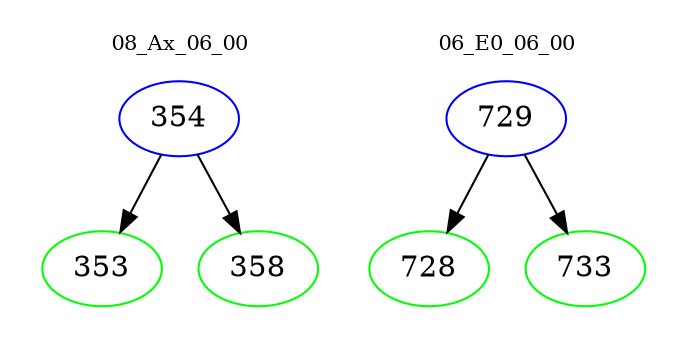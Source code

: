 digraph{
subgraph cluster_0 {
color = white
label = "08_Ax_06_00";
fontsize=10;
T0_354 [label="354", color="blue"]
T0_354 -> T0_353 [color="black"]
T0_353 [label="353", color="green"]
T0_354 -> T0_358 [color="black"]
T0_358 [label="358", color="green"]
}
subgraph cluster_1 {
color = white
label = "06_E0_06_00";
fontsize=10;
T1_729 [label="729", color="blue"]
T1_729 -> T1_728 [color="black"]
T1_728 [label="728", color="green"]
T1_729 -> T1_733 [color="black"]
T1_733 [label="733", color="green"]
}
}
